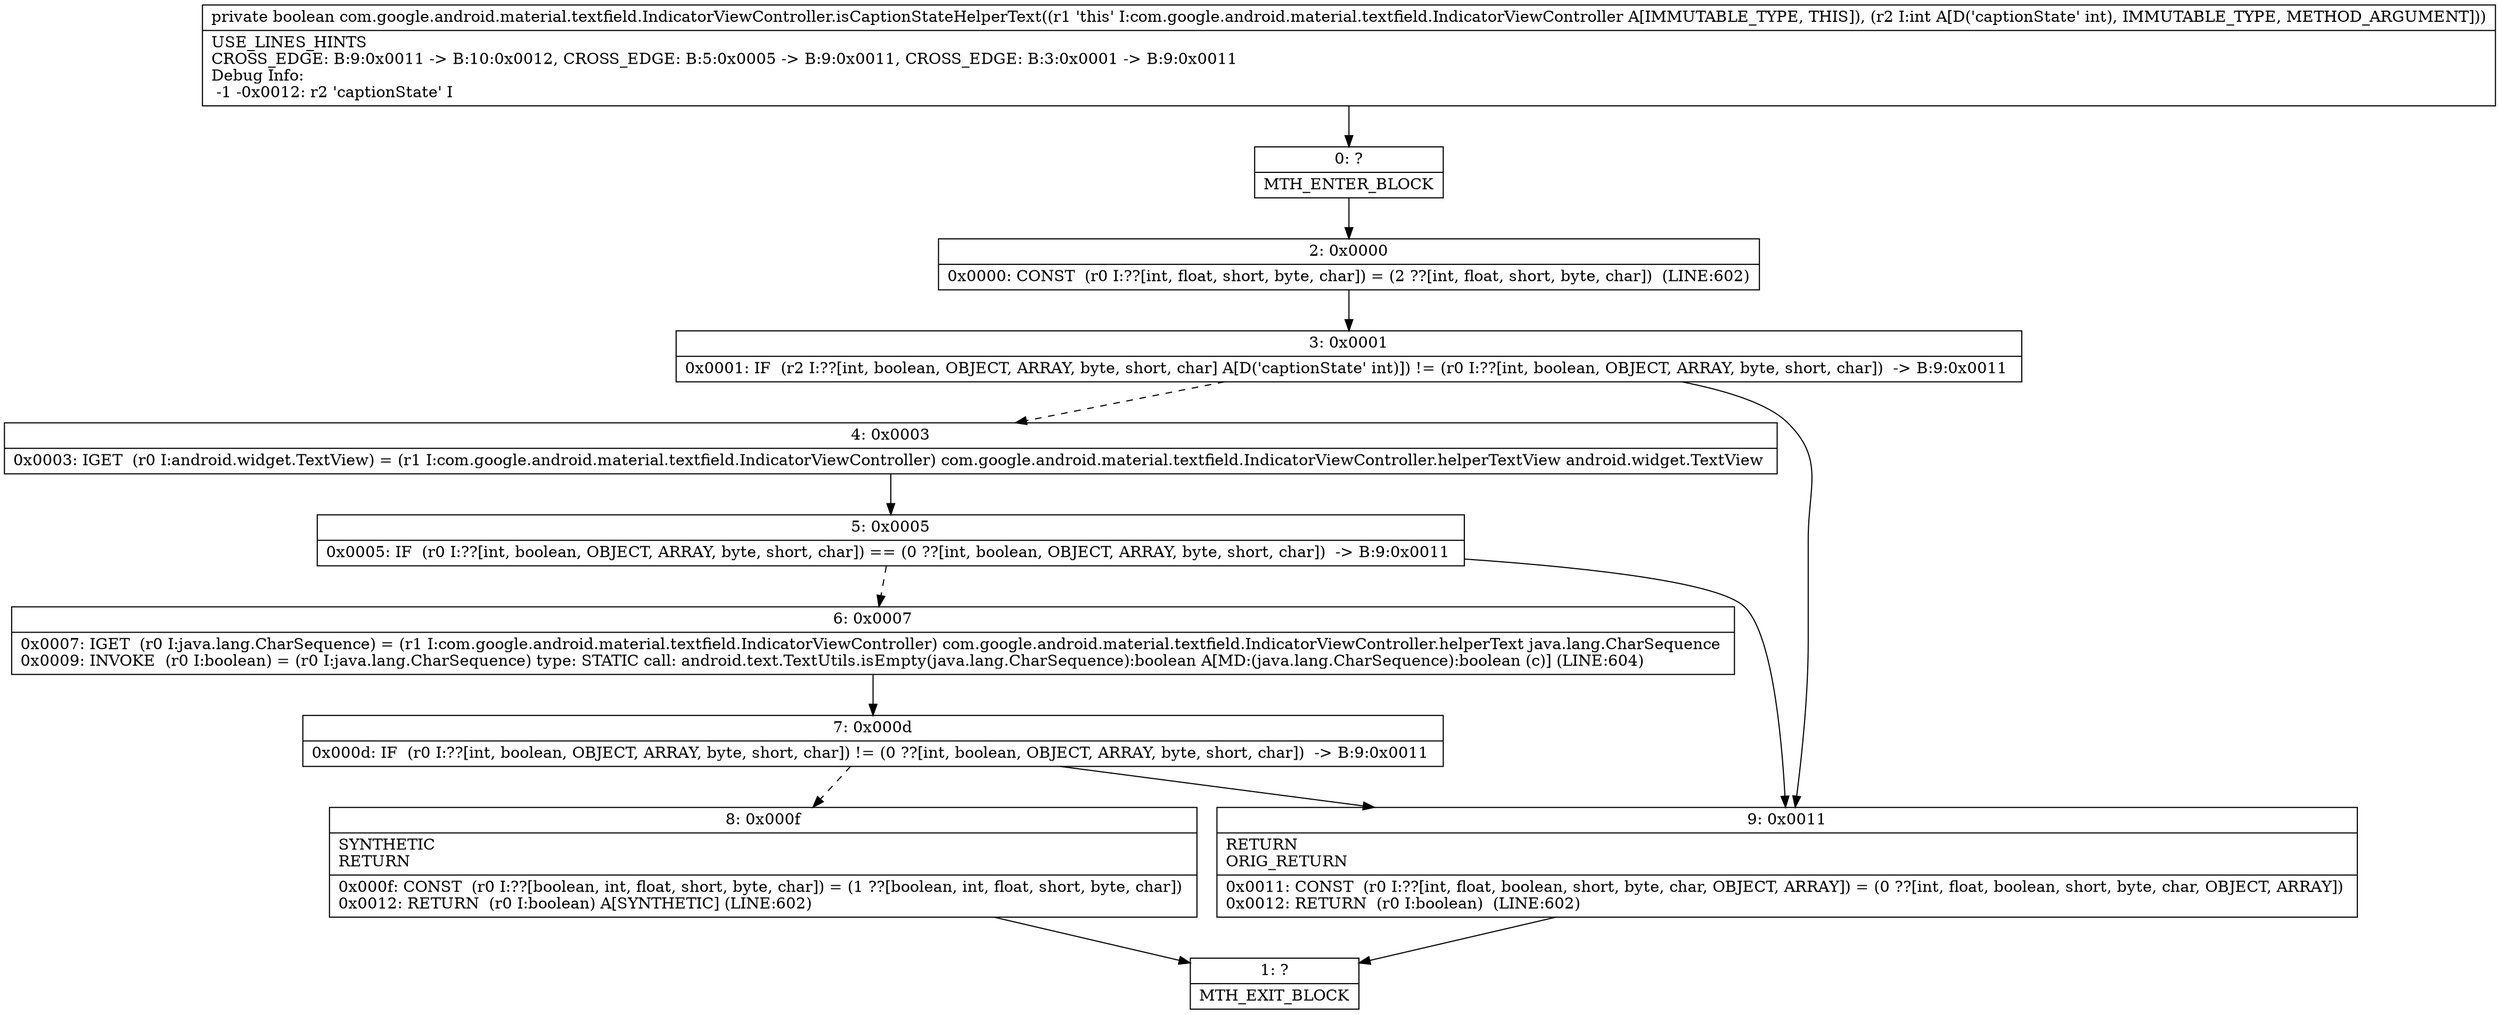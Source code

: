 digraph "CFG forcom.google.android.material.textfield.IndicatorViewController.isCaptionStateHelperText(I)Z" {
Node_0 [shape=record,label="{0\:\ ?|MTH_ENTER_BLOCK\l}"];
Node_2 [shape=record,label="{2\:\ 0x0000|0x0000: CONST  (r0 I:??[int, float, short, byte, char]) = (2 ??[int, float, short, byte, char])  (LINE:602)\l}"];
Node_3 [shape=record,label="{3\:\ 0x0001|0x0001: IF  (r2 I:??[int, boolean, OBJECT, ARRAY, byte, short, char] A[D('captionState' int)]) != (r0 I:??[int, boolean, OBJECT, ARRAY, byte, short, char])  \-\> B:9:0x0011 \l}"];
Node_4 [shape=record,label="{4\:\ 0x0003|0x0003: IGET  (r0 I:android.widget.TextView) = (r1 I:com.google.android.material.textfield.IndicatorViewController) com.google.android.material.textfield.IndicatorViewController.helperTextView android.widget.TextView \l}"];
Node_5 [shape=record,label="{5\:\ 0x0005|0x0005: IF  (r0 I:??[int, boolean, OBJECT, ARRAY, byte, short, char]) == (0 ??[int, boolean, OBJECT, ARRAY, byte, short, char])  \-\> B:9:0x0011 \l}"];
Node_6 [shape=record,label="{6\:\ 0x0007|0x0007: IGET  (r0 I:java.lang.CharSequence) = (r1 I:com.google.android.material.textfield.IndicatorViewController) com.google.android.material.textfield.IndicatorViewController.helperText java.lang.CharSequence \l0x0009: INVOKE  (r0 I:boolean) = (r0 I:java.lang.CharSequence) type: STATIC call: android.text.TextUtils.isEmpty(java.lang.CharSequence):boolean A[MD:(java.lang.CharSequence):boolean (c)] (LINE:604)\l}"];
Node_7 [shape=record,label="{7\:\ 0x000d|0x000d: IF  (r0 I:??[int, boolean, OBJECT, ARRAY, byte, short, char]) != (0 ??[int, boolean, OBJECT, ARRAY, byte, short, char])  \-\> B:9:0x0011 \l}"];
Node_8 [shape=record,label="{8\:\ 0x000f|SYNTHETIC\lRETURN\l|0x000f: CONST  (r0 I:??[boolean, int, float, short, byte, char]) = (1 ??[boolean, int, float, short, byte, char]) \l0x0012: RETURN  (r0 I:boolean) A[SYNTHETIC] (LINE:602)\l}"];
Node_1 [shape=record,label="{1\:\ ?|MTH_EXIT_BLOCK\l}"];
Node_9 [shape=record,label="{9\:\ 0x0011|RETURN\lORIG_RETURN\l|0x0011: CONST  (r0 I:??[int, float, boolean, short, byte, char, OBJECT, ARRAY]) = (0 ??[int, float, boolean, short, byte, char, OBJECT, ARRAY]) \l0x0012: RETURN  (r0 I:boolean)  (LINE:602)\l}"];
MethodNode[shape=record,label="{private boolean com.google.android.material.textfield.IndicatorViewController.isCaptionStateHelperText((r1 'this' I:com.google.android.material.textfield.IndicatorViewController A[IMMUTABLE_TYPE, THIS]), (r2 I:int A[D('captionState' int), IMMUTABLE_TYPE, METHOD_ARGUMENT]))  | USE_LINES_HINTS\lCROSS_EDGE: B:9:0x0011 \-\> B:10:0x0012, CROSS_EDGE: B:5:0x0005 \-\> B:9:0x0011, CROSS_EDGE: B:3:0x0001 \-\> B:9:0x0011\lDebug Info:\l  \-1 \-0x0012: r2 'captionState' I\l}"];
MethodNode -> Node_0;Node_0 -> Node_2;
Node_2 -> Node_3;
Node_3 -> Node_4[style=dashed];
Node_3 -> Node_9;
Node_4 -> Node_5;
Node_5 -> Node_6[style=dashed];
Node_5 -> Node_9;
Node_6 -> Node_7;
Node_7 -> Node_8[style=dashed];
Node_7 -> Node_9;
Node_8 -> Node_1;
Node_9 -> Node_1;
}


